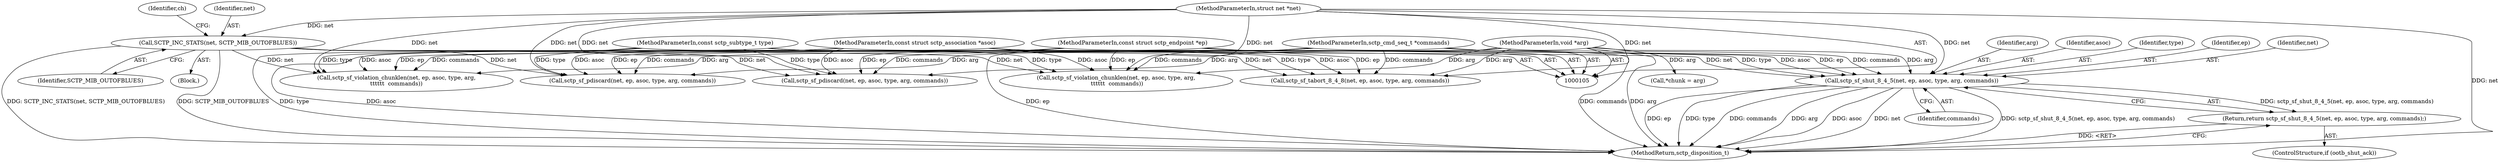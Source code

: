 digraph "0_linux_bf911e985d6bbaa328c20c3e05f4eb03de11fdd6@pointer" {
"1000249" [label="(Call,sctp_sf_shut_8_4_5(net, ep, asoc, type, arg, commands))"];
"1000134" [label="(Call,SCTP_INC_STATS(net, SCTP_MIB_OUTOFBLUES))"];
"1000106" [label="(MethodParameterIn,struct net *net)"];
"1000107" [label="(MethodParameterIn,const struct sctp_endpoint *ep)"];
"1000108" [label="(MethodParameterIn,const struct sctp_association *asoc)"];
"1000109" [label="(MethodParameterIn,const sctp_subtype_t type)"];
"1000110" [label="(MethodParameterIn,void *arg)"];
"1000111" [label="(MethodParameterIn,sctp_cmd_seq_t *commands)"];
"1000248" [label="(Return,return sctp_sf_shut_8_4_5(net, ep, asoc, type, arg, commands);)"];
"1000255" [label="(Identifier,commands)"];
"1000254" [label="(Identifier,arg)"];
"1000114" [label="(Call,*chunk = arg)"];
"1000134" [label="(Call,SCTP_INC_STATS(net, SCTP_MIB_OUTOFBLUES))"];
"1000252" [label="(Identifier,asoc)"];
"1000155" [label="(Call,sctp_sf_violation_chunklen(net, ep, asoc, type, arg,\n \t\t\t\t\t\t  commands))"];
"1000253" [label="(Identifier,type)"];
"1000251" [label="(Identifier,ep)"];
"1000110" [label="(MethodParameterIn,void *arg)"];
"1000269" [label="(Call,sctp_sf_tabort_8_4_8(net, ep, asoc, type, arg, commands))"];
"1000250" [label="(Identifier,net)"];
"1000138" [label="(Identifier,ch)"];
"1000108" [label="(MethodParameterIn,const struct sctp_association *asoc)"];
"1000248" [label="(Return,return sctp_sf_shut_8_4_5(net, ep, asoc, type, arg, commands);)"];
"1000249" [label="(Call,sctp_sf_shut_8_4_5(net, ep, asoc, type, arg, commands))"];
"1000107" [label="(MethodParameterIn,const struct sctp_endpoint *ep)"];
"1000135" [label="(Identifier,net)"];
"1000106" [label="(MethodParameterIn,struct net *net)"];
"1000112" [label="(Block,)"];
"1000111" [label="(MethodParameterIn,sctp_cmd_seq_t *commands)"];
"1000260" [label="(Call,sctp_sf_pdiscard(net, ep, asoc, type, arg, commands))"];
"1000109" [label="(MethodParameterIn,const sctp_subtype_t type)"];
"1000246" [label="(ControlStructure,if (ootb_shut_ack))"];
"1000179" [label="(Call,sctp_sf_violation_chunklen(net, ep, asoc, type, arg,\n\t\t\t\t\t\t  commands))"];
"1000202" [label="(Call,sctp_sf_pdiscard(net, ep, asoc, type, arg, commands))"];
"1000276" [label="(MethodReturn,sctp_disposition_t)"];
"1000136" [label="(Identifier,SCTP_MIB_OUTOFBLUES)"];
"1000249" -> "1000248"  [label="AST: "];
"1000249" -> "1000255"  [label="CFG: "];
"1000250" -> "1000249"  [label="AST: "];
"1000251" -> "1000249"  [label="AST: "];
"1000252" -> "1000249"  [label="AST: "];
"1000253" -> "1000249"  [label="AST: "];
"1000254" -> "1000249"  [label="AST: "];
"1000255" -> "1000249"  [label="AST: "];
"1000248" -> "1000249"  [label="CFG: "];
"1000249" -> "1000276"  [label="DDG: ep"];
"1000249" -> "1000276"  [label="DDG: type"];
"1000249" -> "1000276"  [label="DDG: commands"];
"1000249" -> "1000276"  [label="DDG: arg"];
"1000249" -> "1000276"  [label="DDG: asoc"];
"1000249" -> "1000276"  [label="DDG: net"];
"1000249" -> "1000276"  [label="DDG: sctp_sf_shut_8_4_5(net, ep, asoc, type, arg, commands)"];
"1000249" -> "1000248"  [label="DDG: sctp_sf_shut_8_4_5(net, ep, asoc, type, arg, commands)"];
"1000134" -> "1000249"  [label="DDG: net"];
"1000106" -> "1000249"  [label="DDG: net"];
"1000107" -> "1000249"  [label="DDG: ep"];
"1000108" -> "1000249"  [label="DDG: asoc"];
"1000109" -> "1000249"  [label="DDG: type"];
"1000110" -> "1000249"  [label="DDG: arg"];
"1000111" -> "1000249"  [label="DDG: commands"];
"1000134" -> "1000112"  [label="AST: "];
"1000134" -> "1000136"  [label="CFG: "];
"1000135" -> "1000134"  [label="AST: "];
"1000136" -> "1000134"  [label="AST: "];
"1000138" -> "1000134"  [label="CFG: "];
"1000134" -> "1000276"  [label="DDG: SCTP_INC_STATS(net, SCTP_MIB_OUTOFBLUES)"];
"1000134" -> "1000276"  [label="DDG: SCTP_MIB_OUTOFBLUES"];
"1000106" -> "1000134"  [label="DDG: net"];
"1000134" -> "1000155"  [label="DDG: net"];
"1000134" -> "1000179"  [label="DDG: net"];
"1000134" -> "1000202"  [label="DDG: net"];
"1000134" -> "1000260"  [label="DDG: net"];
"1000134" -> "1000269"  [label="DDG: net"];
"1000106" -> "1000105"  [label="AST: "];
"1000106" -> "1000276"  [label="DDG: net"];
"1000106" -> "1000155"  [label="DDG: net"];
"1000106" -> "1000179"  [label="DDG: net"];
"1000106" -> "1000202"  [label="DDG: net"];
"1000106" -> "1000260"  [label="DDG: net"];
"1000106" -> "1000269"  [label="DDG: net"];
"1000107" -> "1000105"  [label="AST: "];
"1000107" -> "1000276"  [label="DDG: ep"];
"1000107" -> "1000155"  [label="DDG: ep"];
"1000107" -> "1000179"  [label="DDG: ep"];
"1000107" -> "1000202"  [label="DDG: ep"];
"1000107" -> "1000260"  [label="DDG: ep"];
"1000107" -> "1000269"  [label="DDG: ep"];
"1000108" -> "1000105"  [label="AST: "];
"1000108" -> "1000276"  [label="DDG: asoc"];
"1000108" -> "1000155"  [label="DDG: asoc"];
"1000108" -> "1000179"  [label="DDG: asoc"];
"1000108" -> "1000202"  [label="DDG: asoc"];
"1000108" -> "1000260"  [label="DDG: asoc"];
"1000108" -> "1000269"  [label="DDG: asoc"];
"1000109" -> "1000105"  [label="AST: "];
"1000109" -> "1000276"  [label="DDG: type"];
"1000109" -> "1000155"  [label="DDG: type"];
"1000109" -> "1000179"  [label="DDG: type"];
"1000109" -> "1000202"  [label="DDG: type"];
"1000109" -> "1000260"  [label="DDG: type"];
"1000109" -> "1000269"  [label="DDG: type"];
"1000110" -> "1000105"  [label="AST: "];
"1000110" -> "1000276"  [label="DDG: arg"];
"1000110" -> "1000114"  [label="DDG: arg"];
"1000110" -> "1000155"  [label="DDG: arg"];
"1000110" -> "1000179"  [label="DDG: arg"];
"1000110" -> "1000202"  [label="DDG: arg"];
"1000110" -> "1000260"  [label="DDG: arg"];
"1000110" -> "1000269"  [label="DDG: arg"];
"1000111" -> "1000105"  [label="AST: "];
"1000111" -> "1000276"  [label="DDG: commands"];
"1000111" -> "1000155"  [label="DDG: commands"];
"1000111" -> "1000179"  [label="DDG: commands"];
"1000111" -> "1000202"  [label="DDG: commands"];
"1000111" -> "1000260"  [label="DDG: commands"];
"1000111" -> "1000269"  [label="DDG: commands"];
"1000248" -> "1000246"  [label="AST: "];
"1000276" -> "1000248"  [label="CFG: "];
"1000248" -> "1000276"  [label="DDG: <RET>"];
}
